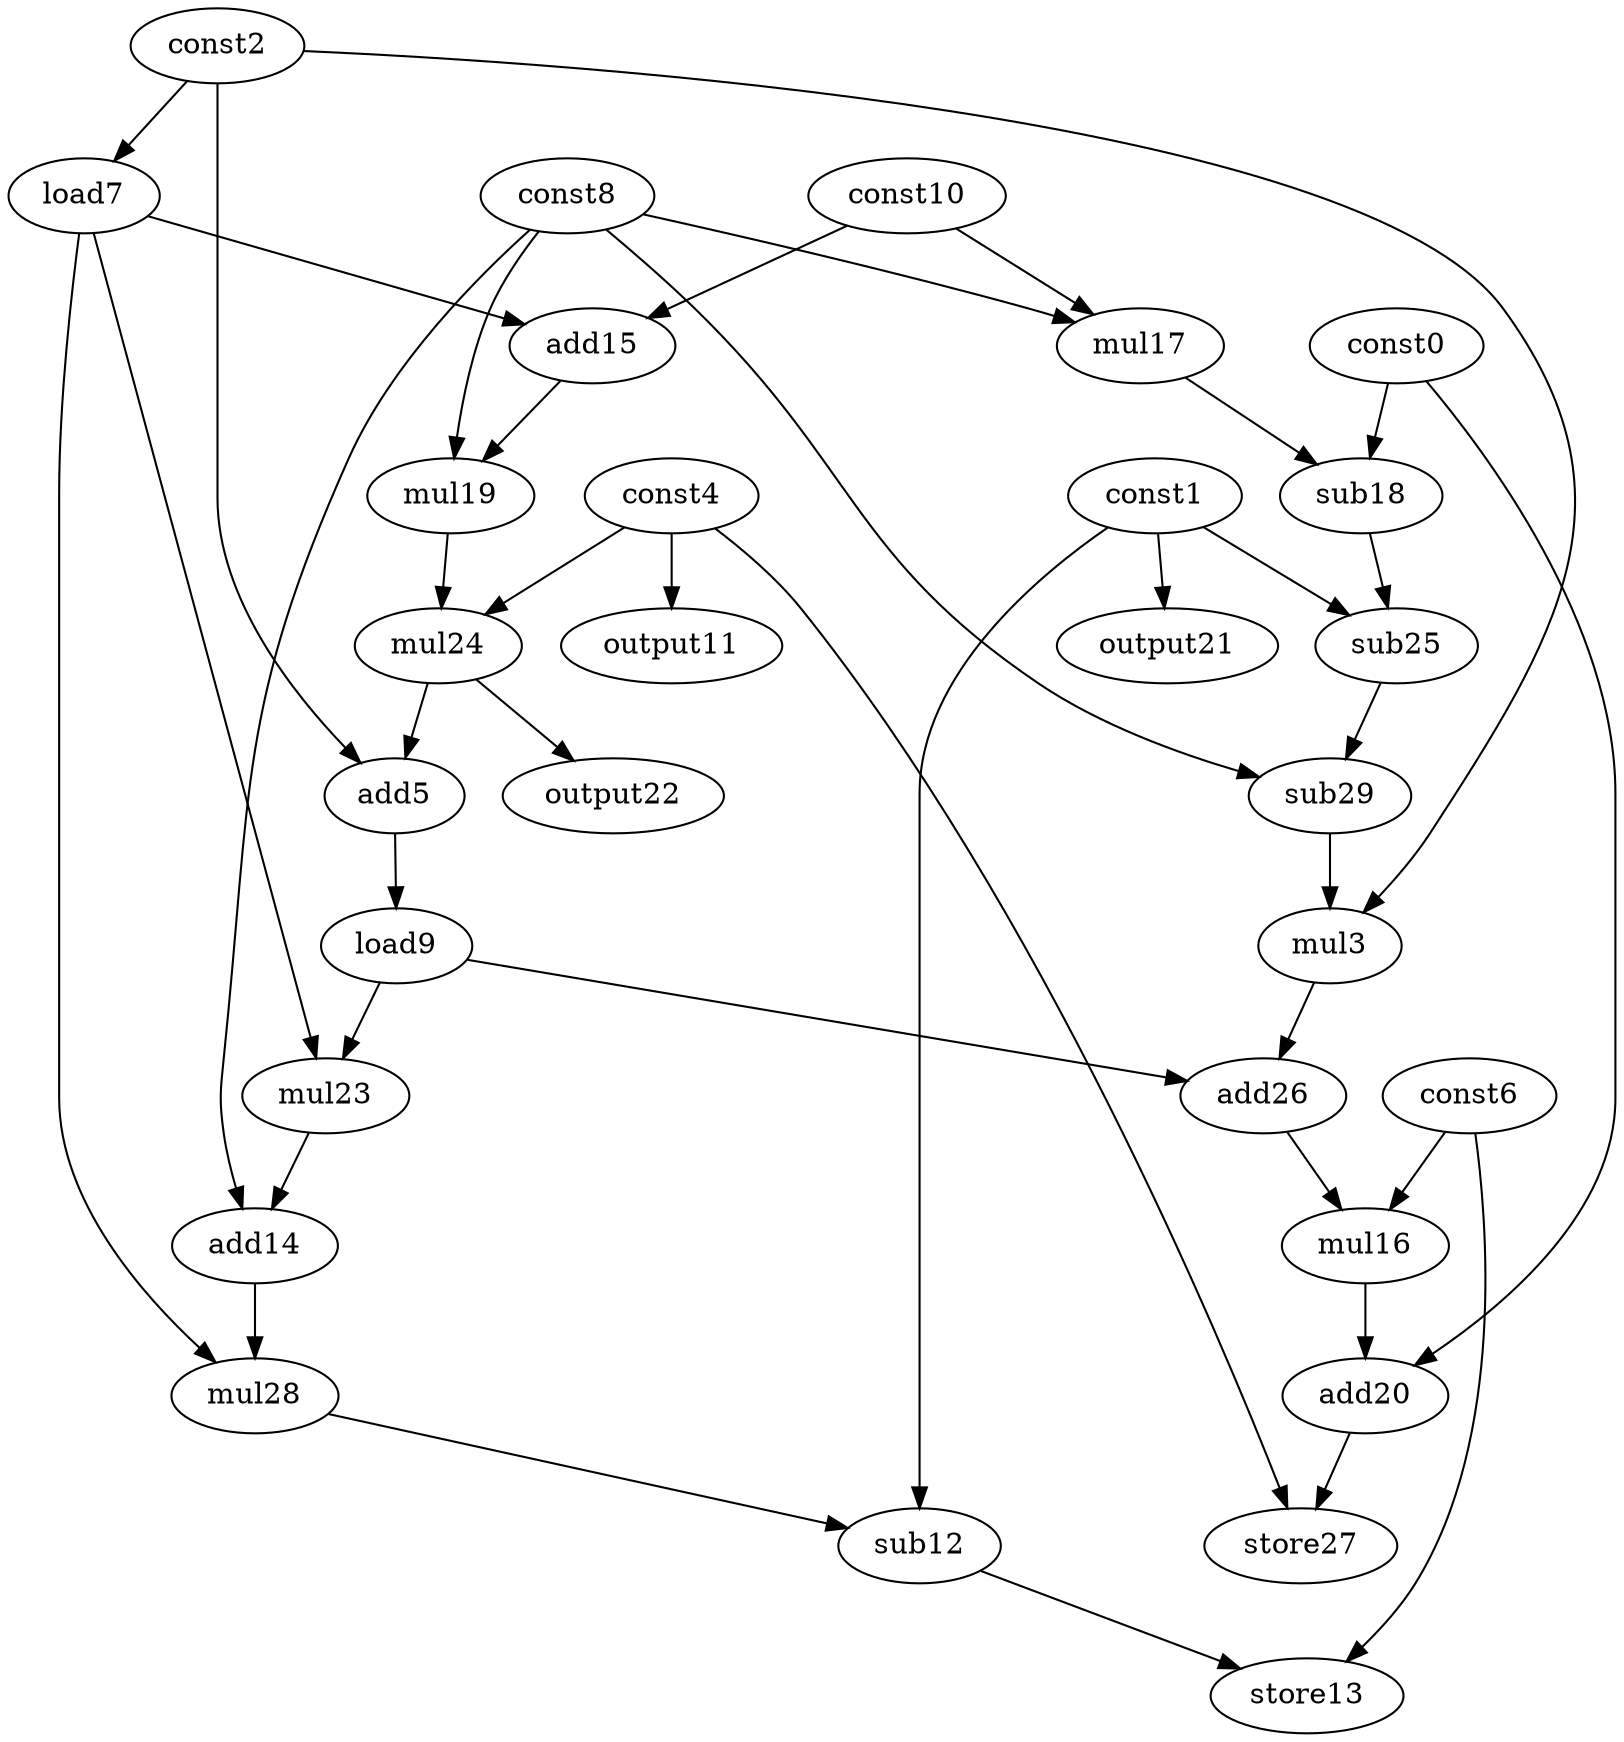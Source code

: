digraph G { 
const0[opcode=const]; 
const1[opcode=const]; 
const2[opcode=const]; 
mul3[opcode=mul]; 
const4[opcode=const]; 
add5[opcode=add]; 
const6[opcode=const]; 
load7[opcode=load]; 
const8[opcode=const]; 
load9[opcode=load]; 
const10[opcode=const]; 
output11[opcode=output]; 
sub12[opcode=sub]; 
store13[opcode=store]; 
add14[opcode=add]; 
add15[opcode=add]; 
mul16[opcode=mul]; 
mul17[opcode=mul]; 
sub18[opcode=sub]; 
mul19[opcode=mul]; 
add20[opcode=add]; 
output21[opcode=output]; 
output22[opcode=output]; 
mul23[opcode=mul]; 
mul24[opcode=mul]; 
sub25[opcode=sub]; 
add26[opcode=add]; 
store27[opcode=store]; 
mul28[opcode=mul]; 
sub29[opcode=sub]; 
const2->load7[operand=0];
const4->output11[operand=0];
const8->mul17[operand=0];
const10->mul17[operand=1];
const1->output21[operand=0];
const10->add15[operand=0];
load7->add15[operand=1];
const0->sub18[operand=0];
mul17->sub18[operand=1];
const8->mul19[operand=0];
add15->mul19[operand=1];
const1->sub25[operand=0];
sub18->sub25[operand=1];
mul19->mul24[operand=0];
const4->mul24[operand=1];
const8->sub29[operand=0];
sub25->sub29[operand=1];
const2->mul3[operand=0];
sub29->mul3[operand=1];
mul24->add5[operand=0];
const2->add5[operand=1];
mul24->output22[operand=0];
add5->load9[operand=0];
load9->mul23[operand=0];
load7->mul23[operand=1];
load9->add26[operand=0];
mul3->add26[operand=1];
const8->add14[operand=0];
mul23->add14[operand=1];
add26->mul16[operand=0];
const6->mul16[operand=1];
const0->add20[operand=0];
mul16->add20[operand=1];
add14->mul28[operand=0];
load7->mul28[operand=1];
const1->sub12[operand=0];
mul28->sub12[operand=1];
add20->store27[operand=0];
const4->store27[operand=1];
sub12->store13[operand=0];
const6->store13[operand=1];
}
